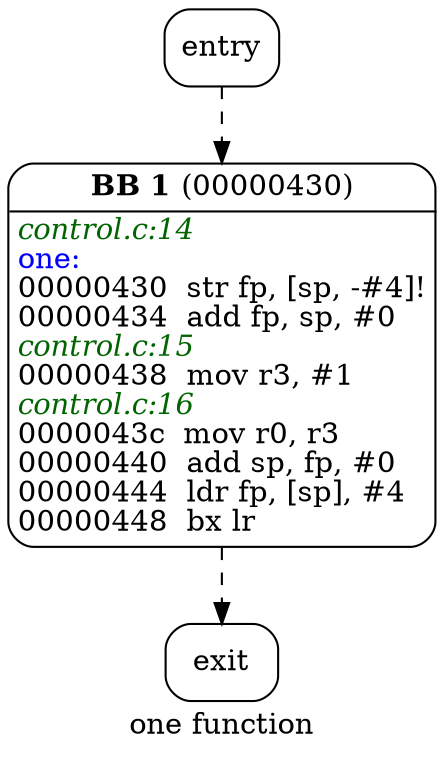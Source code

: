 digraph main {
	graph [bb="0,0,157,353",
		label=<one function>,
		lheight=0.21,
		lp="78.5,11.5",
		lwidth=0.96
	];
	node [label="\N"];
	0	 [height=0.51389,
		label=<entry>,
		pos="78.5,334.5",
		shape=Mrecord,
		width=0.75];
	1	 [height=2.5556,
		label=<<TABLE BORDER="0"><TR><TD><B>BB 1</B> (00000430)</TD></TR><HR/><TR><TD ALIGN="LEFT"><FONT COLOR="darkgreen"><I>control.c:14</I></FONT><BR ALIGN="left"/><FONT COLOR="blue">one:</FONT><BR ALIGN="left"/>00000430  str fp, [sp, -#4]!<BR ALIGN="left"/>00000434  add fp, sp, #0<BR ALIGN="left"/><FONT COLOR="darkgreen"><I>control.c:15</I></FONT><BR ALIGN="left"/>00000438  mov r3, #1<BR ALIGN="left"/><FONT COLOR="darkgreen"><I>control.c:16</I></FONT><BR ALIGN="left"/>0000043c  mov r0, r3<BR ALIGN="left"/>00000440  add sp, fp, #0<BR ALIGN="left"/>00000444  ldr fp, [sp], #4<BR ALIGN="left"/>00000448  bx lr<BR ALIGN="left"/></TD></TR></TABLE>>,
		margin=0,
		pos="78.5,188",
		shape=Mrecord,
		width=2.1806];
	0 -> 1	 [pos="e,78.5,279.64 78.5,316.24 78.5,308.88 78.5,299.77 78.5,289.82",
		style=dashed];
	2	 [height=0.51389,
		label=<exit>,
		pos="78.5,41.5",
		shape=Mrecord,
		width=0.75];
	1 -> 2	 [pos="e,78.5,59.804 78.5,96.468 78.5,86.925 78.5,77.824 78.5,69.871",
		style=dashed];
}
